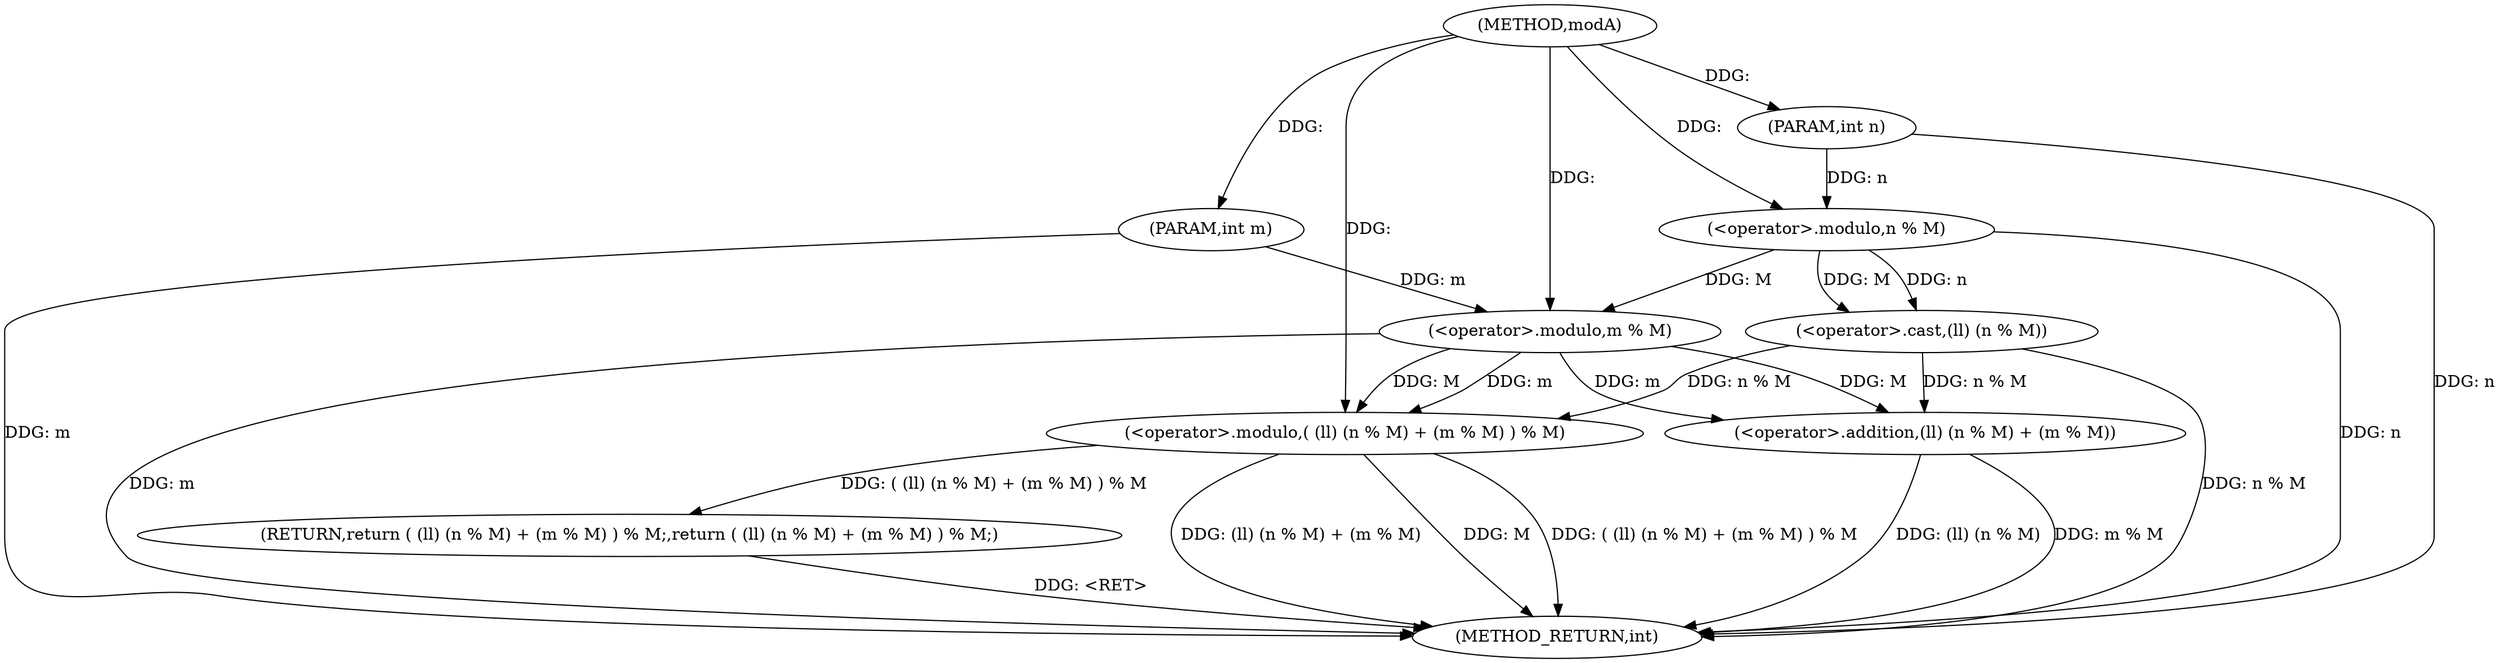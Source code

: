 digraph "modA" {  
"1000172" [label = "(METHOD,modA)" ]
"1000188" [label = "(METHOD_RETURN,int)" ]
"1000173" [label = "(PARAM,int n)" ]
"1000174" [label = "(PARAM,int m)" ]
"1000176" [label = "(RETURN,return ( (ll) (n % M) + (m % M) ) % M;,return ( (ll) (n % M) + (m % M) ) % M;)" ]
"1000177" [label = "(<operator>.modulo,( (ll) (n % M) + (m % M) ) % M)" ]
"1000178" [label = "(<operator>.addition,(ll) (n % M) + (m % M))" ]
"1000179" [label = "(<operator>.cast,(ll) (n % M))" ]
"1000184" [label = "(<operator>.modulo,m % M)" ]
"1000181" [label = "(<operator>.modulo,n % M)" ]
  "1000173" -> "1000188"  [ label = "DDG: n"] 
  "1000174" -> "1000188"  [ label = "DDG: m"] 
  "1000181" -> "1000188"  [ label = "DDG: n"] 
  "1000179" -> "1000188"  [ label = "DDG: n % M"] 
  "1000178" -> "1000188"  [ label = "DDG: (ll) (n % M)"] 
  "1000184" -> "1000188"  [ label = "DDG: m"] 
  "1000178" -> "1000188"  [ label = "DDG: m % M"] 
  "1000177" -> "1000188"  [ label = "DDG: (ll) (n % M) + (m % M)"] 
  "1000177" -> "1000188"  [ label = "DDG: M"] 
  "1000177" -> "1000188"  [ label = "DDG: ( (ll) (n % M) + (m % M) ) % M"] 
  "1000176" -> "1000188"  [ label = "DDG: <RET>"] 
  "1000172" -> "1000173"  [ label = "DDG: "] 
  "1000172" -> "1000174"  [ label = "DDG: "] 
  "1000177" -> "1000176"  [ label = "DDG: ( (ll) (n % M) + (m % M) ) % M"] 
  "1000179" -> "1000177"  [ label = "DDG: n % M"] 
  "1000184" -> "1000177"  [ label = "DDG: M"] 
  "1000184" -> "1000177"  [ label = "DDG: m"] 
  "1000172" -> "1000177"  [ label = "DDG: "] 
  "1000179" -> "1000178"  [ label = "DDG: n % M"] 
  "1000184" -> "1000178"  [ label = "DDG: M"] 
  "1000184" -> "1000178"  [ label = "DDG: m"] 
  "1000181" -> "1000179"  [ label = "DDG: n"] 
  "1000181" -> "1000179"  [ label = "DDG: M"] 
  "1000174" -> "1000184"  [ label = "DDG: m"] 
  "1000172" -> "1000184"  [ label = "DDG: "] 
  "1000181" -> "1000184"  [ label = "DDG: M"] 
  "1000173" -> "1000181"  [ label = "DDG: n"] 
  "1000172" -> "1000181"  [ label = "DDG: "] 
}
